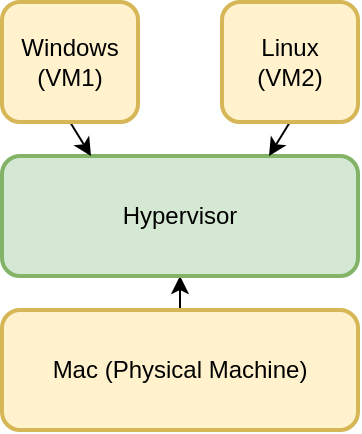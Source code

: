 <mxfile>
    <diagram id="ra-EoIl_YPVGkW-rnbu_" name="Page-1">
        <mxGraphModel dx="574" dy="383" grid="1" gridSize="11" guides="1" tooltips="1" connect="1" arrows="1" fold="1" page="1" pageScale="1" pageWidth="850" pageHeight="1100" math="0" shadow="0">
            <root>
                <mxCell id="0"/>
                <mxCell id="1" parent="0"/>
                <mxCell id="15" style="edgeStyle=none;html=1;exitX=0.5;exitY=0;exitDx=0;exitDy=0;entryX=0.5;entryY=1;entryDx=0;entryDy=0;" edge="1" parent="1" source="9" target="10">
                    <mxGeometry relative="1" as="geometry"/>
                </mxCell>
                <mxCell id="9" value="Mac (Physical Machine)" style="rounded=1;whiteSpace=wrap;html=1;strokeWidth=2;fillColor=#fff2cc;strokeColor=#d6b656;" vertex="1" parent="1">
                    <mxGeometry x="196" y="539" width="178" height="60" as="geometry"/>
                </mxCell>
                <mxCell id="10" value="Hypervisor" style="rounded=1;whiteSpace=wrap;html=1;strokeWidth=2;fillColor=#d5e8d4;strokeColor=#82b366;" vertex="1" parent="1">
                    <mxGeometry x="196" y="462" width="178" height="60" as="geometry"/>
                </mxCell>
                <mxCell id="18" style="edgeStyle=none;html=1;exitX=0.5;exitY=1;exitDx=0;exitDy=0;entryX=0.25;entryY=0;entryDx=0;entryDy=0;" edge="1" parent="1" source="11" target="10">
                    <mxGeometry relative="1" as="geometry"/>
                </mxCell>
                <mxCell id="11" value="Windows&lt;br&gt;(VM1)" style="rounded=1;whiteSpace=wrap;html=1;strokeWidth=2;fillColor=#fff2cc;strokeColor=#d6b656;" vertex="1" parent="1">
                    <mxGeometry x="196" y="385" width="68" height="60" as="geometry"/>
                </mxCell>
                <mxCell id="17" style="edgeStyle=none;html=1;exitX=0.5;exitY=1;exitDx=0;exitDy=0;entryX=0.75;entryY=0;entryDx=0;entryDy=0;" edge="1" parent="1" source="12" target="10">
                    <mxGeometry relative="1" as="geometry"/>
                </mxCell>
                <mxCell id="12" value="Linux&lt;br&gt;(VM2)" style="rounded=1;whiteSpace=wrap;html=1;strokeWidth=2;fillColor=#fff2cc;strokeColor=#d6b656;" vertex="1" parent="1">
                    <mxGeometry x="306" y="385" width="68" height="60" as="geometry"/>
                </mxCell>
            </root>
        </mxGraphModel>
    </diagram>
</mxfile>